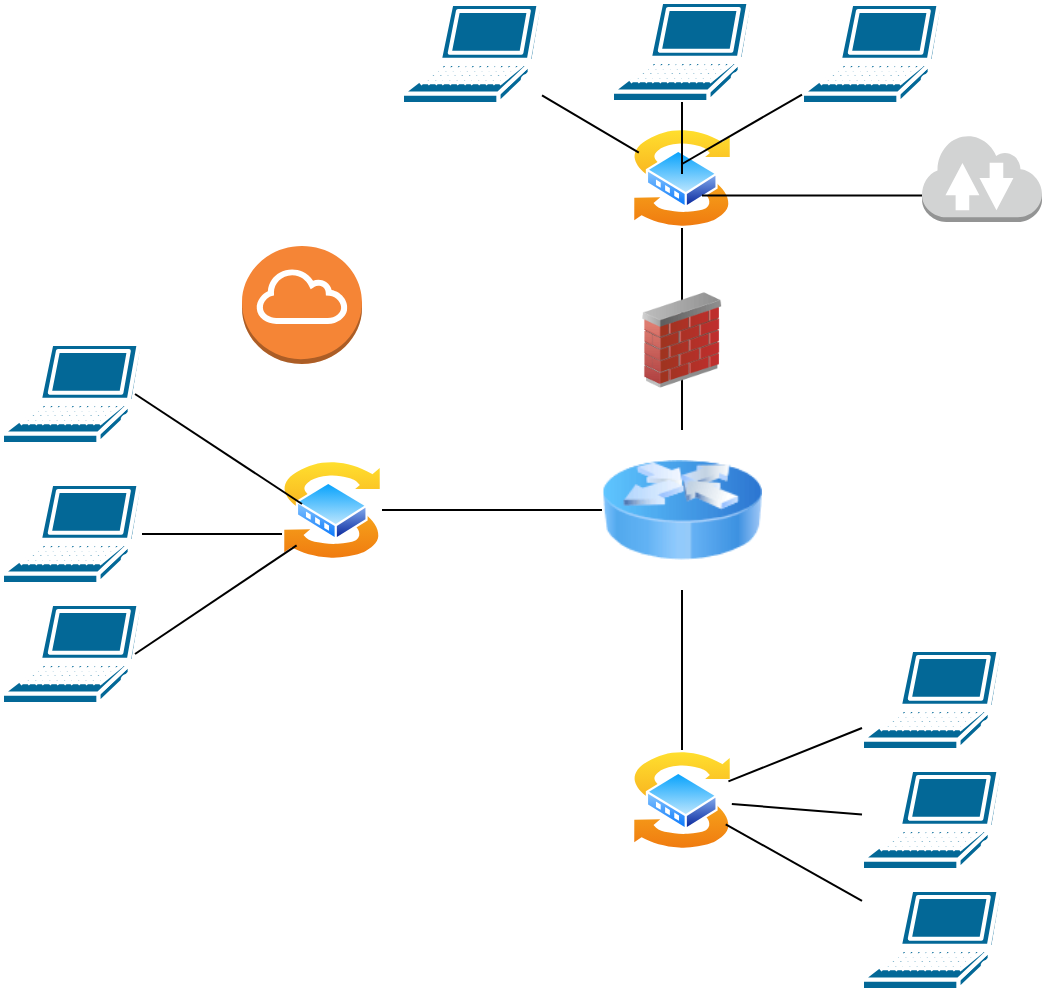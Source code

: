<mxfile version="21.1.7" type="github">
  <diagram name="Pagina-1" id="6JUquj071dppgk3kZcf5">
    <mxGraphModel dx="969" dy="551" grid="1" gridSize="10" guides="1" tooltips="1" connect="1" arrows="1" fold="1" page="1" pageScale="1" pageWidth="827" pageHeight="1169" math="0" shadow="0">
      <root>
        <mxCell id="0" />
        <mxCell id="1" parent="0" />
        <mxCell id="U18qOftS7bFx01JsZrya-1" value="" style="image;html=1;image=img/lib/clip_art/networking/Router_Icon_128x128.png" vertex="1" parent="1">
          <mxGeometry x="430" y="223" width="80" height="80" as="geometry" />
        </mxCell>
        <mxCell id="U18qOftS7bFx01JsZrya-3" value="" style="image;aspect=fixed;perimeter=ellipsePerimeter;html=1;align=center;shadow=0;dashed=0;spacingTop=3;image=img/lib/active_directory/switch.svg;" vertex="1" parent="1">
          <mxGeometry x="445" y="72" width="50" height="50" as="geometry" />
        </mxCell>
        <mxCell id="U18qOftS7bFx01JsZrya-4" value="" style="image;aspect=fixed;perimeter=ellipsePerimeter;html=1;align=center;shadow=0;dashed=0;spacingTop=3;image=img/lib/active_directory/switch.svg;" vertex="1" parent="1">
          <mxGeometry x="445" y="383" width="50" height="50" as="geometry" />
        </mxCell>
        <mxCell id="U18qOftS7bFx01JsZrya-5" value="" style="image;aspect=fixed;perimeter=ellipsePerimeter;html=1;align=center;shadow=0;dashed=0;spacingTop=3;image=img/lib/active_directory/switch.svg;" vertex="1" parent="1">
          <mxGeometry x="270" y="238" width="50" height="50" as="geometry" />
        </mxCell>
        <mxCell id="U18qOftS7bFx01JsZrya-7" value="" style="outlineConnect=0;dashed=0;verticalLabelPosition=bottom;verticalAlign=top;align=center;html=1;shape=mxgraph.aws3.internet_2;fillColor=#D2D3D3;gradientColor=none;" vertex="1" parent="1">
          <mxGeometry x="590" y="75" width="60" height="44" as="geometry" />
        </mxCell>
        <mxCell id="U18qOftS7bFx01JsZrya-8" value="" style="endArrow=none;html=1;rounded=0;entryX=0;entryY=0.5;entryDx=0;entryDy=0;" edge="1" parent="1" source="U18qOftS7bFx01JsZrya-5" target="U18qOftS7bFx01JsZrya-1">
          <mxGeometry width="50" height="50" relative="1" as="geometry">
            <mxPoint x="450" y="293" as="sourcePoint" />
            <mxPoint x="500" y="243" as="targetPoint" />
          </mxGeometry>
        </mxCell>
        <mxCell id="U18qOftS7bFx01JsZrya-9" value="" style="endArrow=none;html=1;rounded=0;" edge="1" parent="1" source="U18qOftS7bFx01JsZrya-1" target="U18qOftS7bFx01JsZrya-3">
          <mxGeometry width="50" height="50" relative="1" as="geometry">
            <mxPoint x="450" y="293" as="sourcePoint" />
            <mxPoint x="500" y="243" as="targetPoint" />
          </mxGeometry>
        </mxCell>
        <mxCell id="U18qOftS7bFx01JsZrya-6" value="" style="image;html=1;image=img/lib/clip_art/networking/Firewall_02_128x128.png" vertex="1" parent="1">
          <mxGeometry x="450" y="153" width="40" height="50" as="geometry" />
        </mxCell>
        <mxCell id="U18qOftS7bFx01JsZrya-10" value="" style="endArrow=none;html=1;rounded=0;entryX=0;entryY=0.7;entryDx=0;entryDy=0;entryPerimeter=0;exitX=0.7;exitY=0.676;exitDx=0;exitDy=0;exitPerimeter=0;" edge="1" parent="1" source="U18qOftS7bFx01JsZrya-3" target="U18qOftS7bFx01JsZrya-7">
          <mxGeometry width="50" height="50" relative="1" as="geometry">
            <mxPoint x="500" y="117" as="sourcePoint" />
            <mxPoint x="500" y="243" as="targetPoint" />
          </mxGeometry>
        </mxCell>
        <mxCell id="U18qOftS7bFx01JsZrya-12" value="" style="endArrow=none;html=1;rounded=0;" edge="1" parent="1" source="U18qOftS7bFx01JsZrya-4" target="U18qOftS7bFx01JsZrya-1">
          <mxGeometry width="50" height="50" relative="1" as="geometry">
            <mxPoint x="450" y="293" as="sourcePoint" />
            <mxPoint x="500" y="243" as="targetPoint" />
          </mxGeometry>
        </mxCell>
        <mxCell id="U18qOftS7bFx01JsZrya-13" value="" style="shape=mxgraph.cisco.computers_and_peripherals.laptop;html=1;pointerEvents=1;dashed=0;fillColor=#036897;strokeColor=#ffffff;strokeWidth=2;verticalLabelPosition=bottom;verticalAlign=top;align=center;outlineConnect=0;" vertex="1" parent="1">
          <mxGeometry x="130" y="310" width="70" height="50" as="geometry" />
        </mxCell>
        <mxCell id="U18qOftS7bFx01JsZrya-14" value="" style="shape=mxgraph.cisco.computers_and_peripherals.laptop;html=1;pointerEvents=1;dashed=0;fillColor=#036897;strokeColor=#ffffff;strokeWidth=2;verticalLabelPosition=bottom;verticalAlign=top;align=center;outlineConnect=0;" vertex="1" parent="1">
          <mxGeometry x="130" y="250" width="70" height="50" as="geometry" />
        </mxCell>
        <mxCell id="U18qOftS7bFx01JsZrya-15" value="" style="shape=mxgraph.cisco.computers_and_peripherals.laptop;html=1;pointerEvents=1;dashed=0;fillColor=#036897;strokeColor=#ffffff;strokeWidth=2;verticalLabelPosition=bottom;verticalAlign=top;align=center;outlineConnect=0;" vertex="1" parent="1">
          <mxGeometry x="530" y="10" width="70" height="50" as="geometry" />
        </mxCell>
        <mxCell id="U18qOftS7bFx01JsZrya-16" value="" style="shape=mxgraph.cisco.computers_and_peripherals.laptop;html=1;pointerEvents=1;dashed=0;fillColor=#036897;strokeColor=#ffffff;strokeWidth=2;verticalLabelPosition=bottom;verticalAlign=top;align=center;outlineConnect=0;" vertex="1" parent="1">
          <mxGeometry x="330" y="10" width="70" height="50" as="geometry" />
        </mxCell>
        <mxCell id="U18qOftS7bFx01JsZrya-17" value="" style="shape=mxgraph.cisco.computers_and_peripherals.laptop;html=1;pointerEvents=1;dashed=0;fillColor=#036897;strokeColor=#ffffff;strokeWidth=2;verticalLabelPosition=bottom;verticalAlign=top;align=center;outlineConnect=0;" vertex="1" parent="1">
          <mxGeometry x="560" y="453" width="70" height="50" as="geometry" />
        </mxCell>
        <mxCell id="U18qOftS7bFx01JsZrya-18" value="" style="shape=mxgraph.cisco.computers_and_peripherals.laptop;html=1;pointerEvents=1;dashed=0;fillColor=#036897;strokeColor=#ffffff;strokeWidth=2;verticalLabelPosition=bottom;verticalAlign=top;align=center;outlineConnect=0;" vertex="1" parent="1">
          <mxGeometry x="130" y="180" width="70" height="50" as="geometry" />
        </mxCell>
        <mxCell id="U18qOftS7bFx01JsZrya-19" value="" style="shape=mxgraph.cisco.computers_and_peripherals.laptop;html=1;pointerEvents=1;dashed=0;fillColor=#036897;strokeColor=#ffffff;strokeWidth=2;verticalLabelPosition=bottom;verticalAlign=top;align=center;outlineConnect=0;" vertex="1" parent="1">
          <mxGeometry x="560" y="333" width="70" height="50" as="geometry" />
        </mxCell>
        <mxCell id="U18qOftS7bFx01JsZrya-20" value="" style="shape=mxgraph.cisco.computers_and_peripherals.laptop;html=1;pointerEvents=1;dashed=0;fillColor=#036897;strokeColor=#ffffff;strokeWidth=2;verticalLabelPosition=bottom;verticalAlign=top;align=center;outlineConnect=0;" vertex="1" parent="1">
          <mxGeometry x="560" y="393" width="70" height="50" as="geometry" />
        </mxCell>
        <mxCell id="U18qOftS7bFx01JsZrya-21" value="" style="endArrow=none;html=1;rounded=0;" edge="1" parent="1" source="U18qOftS7bFx01JsZrya-3" target="U18qOftS7bFx01JsZrya-16">
          <mxGeometry width="50" height="50" relative="1" as="geometry">
            <mxPoint x="370" y="180" as="sourcePoint" />
            <mxPoint x="420" y="130" as="targetPoint" />
          </mxGeometry>
        </mxCell>
        <mxCell id="U18qOftS7bFx01JsZrya-22" value="" style="shape=mxgraph.cisco.computers_and_peripherals.laptop;html=1;pointerEvents=1;dashed=0;fillColor=#036897;strokeColor=#ffffff;strokeWidth=2;verticalLabelPosition=bottom;verticalAlign=top;align=center;outlineConnect=0;" vertex="1" parent="1">
          <mxGeometry x="435" y="9" width="70" height="50" as="geometry" />
        </mxCell>
        <mxCell id="U18qOftS7bFx01JsZrya-23" value="" style="endArrow=none;html=1;rounded=0;" edge="1" parent="1" target="U18qOftS7bFx01JsZrya-22">
          <mxGeometry width="50" height="50" relative="1" as="geometry">
            <mxPoint x="470" y="95" as="sourcePoint" />
            <mxPoint x="410" y="66" as="targetPoint" />
          </mxGeometry>
        </mxCell>
        <mxCell id="U18qOftS7bFx01JsZrya-24" value="" style="endArrow=none;html=1;rounded=0;" edge="1" parent="1" target="U18qOftS7bFx01JsZrya-15">
          <mxGeometry width="50" height="50" relative="1" as="geometry">
            <mxPoint x="470" y="90" as="sourcePoint" />
            <mxPoint x="420" y="76" as="targetPoint" />
          </mxGeometry>
        </mxCell>
        <mxCell id="U18qOftS7bFx01JsZrya-25" value="" style="endArrow=none;html=1;rounded=0;entryX=0.95;entryY=0.5;entryDx=0;entryDy=0;entryPerimeter=0;" edge="1" parent="1" target="U18qOftS7bFx01JsZrya-18">
          <mxGeometry width="50" height="50" relative="1" as="geometry">
            <mxPoint x="280" y="260" as="sourcePoint" />
            <mxPoint x="420" y="260" as="targetPoint" />
          </mxGeometry>
        </mxCell>
        <mxCell id="U18qOftS7bFx01JsZrya-26" value="" style="endArrow=none;html=1;rounded=0;" edge="1" parent="1" source="U18qOftS7bFx01JsZrya-14">
          <mxGeometry width="50" height="50" relative="1" as="geometry">
            <mxPoint x="370" y="310" as="sourcePoint" />
            <mxPoint x="270" y="275" as="targetPoint" />
          </mxGeometry>
        </mxCell>
        <mxCell id="U18qOftS7bFx01JsZrya-27" value="" style="endArrow=none;html=1;rounded=0;exitX=0.95;exitY=0.5;exitDx=0;exitDy=0;exitPerimeter=0;entryX=0;entryY=1;entryDx=0;entryDy=0;" edge="1" parent="1" source="U18qOftS7bFx01JsZrya-13" target="U18qOftS7bFx01JsZrya-5">
          <mxGeometry width="50" height="50" relative="1" as="geometry">
            <mxPoint x="370" y="310" as="sourcePoint" />
            <mxPoint x="420" y="260" as="targetPoint" />
          </mxGeometry>
        </mxCell>
        <mxCell id="U18qOftS7bFx01JsZrya-28" value="" style="endArrow=none;html=1;rounded=0;" edge="1" parent="1" source="U18qOftS7bFx01JsZrya-19" target="U18qOftS7bFx01JsZrya-4">
          <mxGeometry width="50" height="50" relative="1" as="geometry">
            <mxPoint x="370" y="310" as="sourcePoint" />
            <mxPoint x="420" y="260" as="targetPoint" />
          </mxGeometry>
        </mxCell>
        <mxCell id="U18qOftS7bFx01JsZrya-29" value="" style="endArrow=none;html=1;rounded=0;" edge="1" parent="1" source="U18qOftS7bFx01JsZrya-20" target="U18qOftS7bFx01JsZrya-4">
          <mxGeometry width="50" height="50" relative="1" as="geometry">
            <mxPoint x="370" y="310" as="sourcePoint" />
            <mxPoint x="420" y="260" as="targetPoint" />
          </mxGeometry>
        </mxCell>
        <mxCell id="U18qOftS7bFx01JsZrya-30" value="" style="endArrow=none;html=1;rounded=0;" edge="1" parent="1" source="U18qOftS7bFx01JsZrya-4" target="U18qOftS7bFx01JsZrya-17">
          <mxGeometry width="50" height="50" relative="1" as="geometry">
            <mxPoint x="370" y="310" as="sourcePoint" />
            <mxPoint x="420" y="260" as="targetPoint" />
          </mxGeometry>
        </mxCell>
        <mxCell id="U18qOftS7bFx01JsZrya-31" value="" style="outlineConnect=0;dashed=0;verticalLabelPosition=bottom;verticalAlign=top;align=center;html=1;shape=mxgraph.aws3.internet_gateway;fillColor=#F58536;gradientColor=none;" vertex="1" parent="1">
          <mxGeometry x="250" y="131" width="60" height="59" as="geometry" />
        </mxCell>
      </root>
    </mxGraphModel>
  </diagram>
</mxfile>
